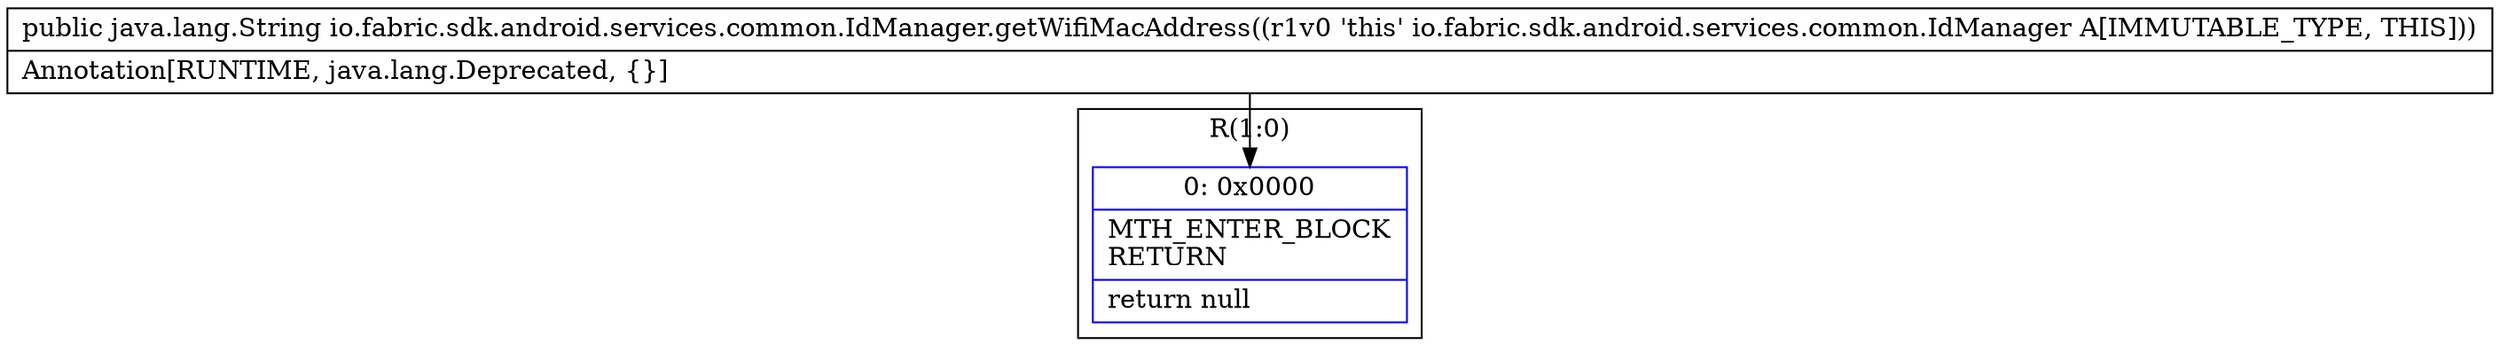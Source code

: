digraph "CFG forio.fabric.sdk.android.services.common.IdManager.getWifiMacAddress()Ljava\/lang\/String;" {
subgraph cluster_Region_788100232 {
label = "R(1:0)";
node [shape=record,color=blue];
Node_0 [shape=record,label="{0\:\ 0x0000|MTH_ENTER_BLOCK\lRETURN\l|return null\l}"];
}
MethodNode[shape=record,label="{public java.lang.String io.fabric.sdk.android.services.common.IdManager.getWifiMacAddress((r1v0 'this' io.fabric.sdk.android.services.common.IdManager A[IMMUTABLE_TYPE, THIS]))  | Annotation[RUNTIME, java.lang.Deprecated, \{\}]\l}"];
MethodNode -> Node_0;
}

